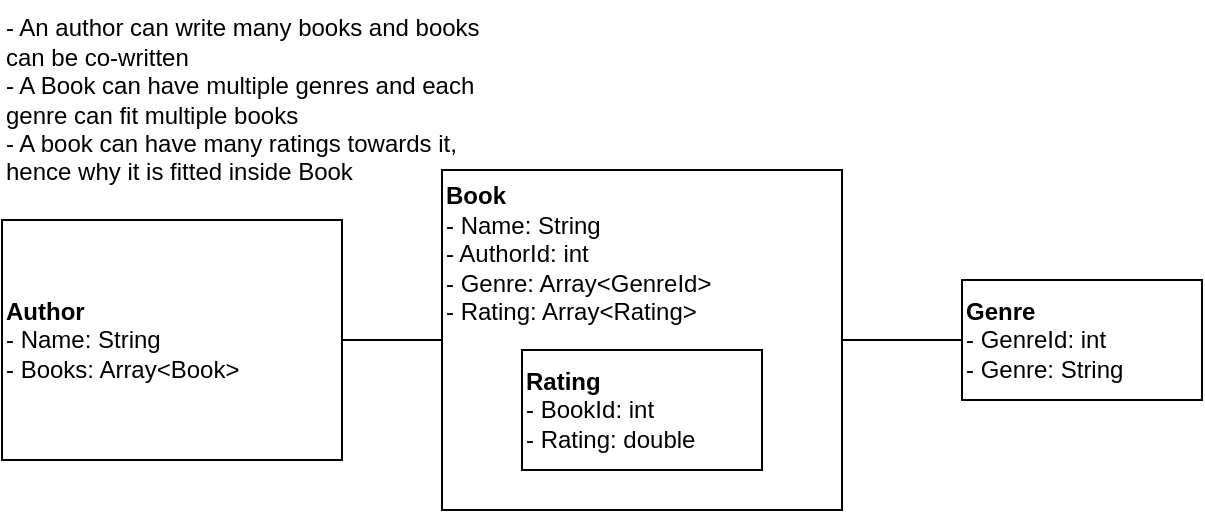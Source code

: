 <mxfile version="24.4.9" type="device">
  <diagram id="R2lEEEUBdFMjLlhIrx00" name="Page-1">
    <mxGraphModel dx="1034" dy="500" grid="1" gridSize="10" guides="1" tooltips="1" connect="1" arrows="1" fold="1" page="1" pageScale="1" pageWidth="850" pageHeight="1100" math="0" shadow="0" extFonts="Permanent Marker^https://fonts.googleapis.com/css?family=Permanent+Marker">
      <root>
        <mxCell id="0" />
        <mxCell id="1" parent="0" />
        <mxCell id="ObpMW67qm800cBrTZanl-14" value="&lt;b&gt;Author&lt;/b&gt;&lt;div&gt;- Name: String&lt;/div&gt;&lt;div&gt;- Books: Array&amp;lt;Book&amp;gt;&lt;/div&gt;" style="rounded=0;whiteSpace=wrap;html=1;align=left;" parent="1" vertex="1">
          <mxGeometry x="40" y="210" width="170" height="120" as="geometry" />
        </mxCell>
        <mxCell id="ObpMW67qm800cBrTZanl-17" value="&lt;b&gt;Book&lt;/b&gt;&lt;div&gt;- Name: String&lt;/div&gt;&lt;div&gt;- AuthorId: int&lt;/div&gt;&lt;div&gt;- Genre: Array&amp;lt;GenreId&amp;gt;&lt;/div&gt;&lt;div&gt;- Rating: Array&amp;lt;Rating&amp;gt;&lt;/div&gt;&lt;div&gt;&lt;br&gt;&lt;/div&gt;&lt;div&gt;&lt;br&gt;&lt;/div&gt;&lt;div&gt;&lt;br&gt;&lt;/div&gt;&lt;div&gt;&lt;br&gt;&lt;/div&gt;&lt;div&gt;&lt;br&gt;&lt;/div&gt;&lt;div&gt;&lt;br&gt;&lt;/div&gt;" style="rounded=0;whiteSpace=wrap;html=1;align=left;" parent="1" vertex="1">
          <mxGeometry x="260" y="185" width="200" height="170" as="geometry" />
        </mxCell>
        <mxCell id="ObpMW67qm800cBrTZanl-19" value="" style="endArrow=none;html=1;rounded=0;exitX=1;exitY=0.5;exitDx=0;exitDy=0;entryX=0;entryY=0.5;entryDx=0;entryDy=0;" parent="1" source="ObpMW67qm800cBrTZanl-14" target="ObpMW67qm800cBrTZanl-17" edge="1">
          <mxGeometry width="50" height="50" relative="1" as="geometry">
            <mxPoint x="260" y="390" as="sourcePoint" />
            <mxPoint x="310" y="340" as="targetPoint" />
          </mxGeometry>
        </mxCell>
        <mxCell id="ObpMW67qm800cBrTZanl-20" value="&lt;b&gt;Rating&lt;/b&gt;&lt;div&gt;- BookId: int&lt;/div&gt;&lt;div&gt;- Rating: double&lt;/div&gt;" style="rounded=0;whiteSpace=wrap;html=1;align=left;" parent="1" vertex="1">
          <mxGeometry x="300" y="275" width="120" height="60" as="geometry" />
        </mxCell>
        <mxCell id="ObpMW67qm800cBrTZanl-21" value="&lt;b&gt;Genre&lt;/b&gt;&lt;div&gt;- GenreId: int&lt;br&gt;&lt;div&gt;- Genre: String&lt;/div&gt;&lt;/div&gt;" style="rounded=0;whiteSpace=wrap;html=1;align=left;" parent="1" vertex="1">
          <mxGeometry x="520" y="240" width="120" height="60" as="geometry" />
        </mxCell>
        <mxCell id="ObpMW67qm800cBrTZanl-22" value="" style="endArrow=none;html=1;rounded=0;exitX=1;exitY=0.5;exitDx=0;exitDy=0;entryX=0;entryY=0.5;entryDx=0;entryDy=0;" parent="1" source="ObpMW67qm800cBrTZanl-17" target="ObpMW67qm800cBrTZanl-21" edge="1">
          <mxGeometry width="50" height="50" relative="1" as="geometry">
            <mxPoint x="400" y="240" as="sourcePoint" />
            <mxPoint x="450" y="190" as="targetPoint" />
          </mxGeometry>
        </mxCell>
        <mxCell id="ObpMW67qm800cBrTZanl-23" value="- An author can write many books and books can be co-written&lt;div&gt;- A Book can have multiple genres and each genre can fit multiple books&lt;/div&gt;&lt;div&gt;- A book can have many ratings towards it, hence why it is fitted inside Book&lt;/div&gt;" style="text;strokeColor=none;align=left;fillColor=none;html=1;verticalAlign=middle;whiteSpace=wrap;rounded=0;" parent="1" vertex="1">
          <mxGeometry x="40" y="100" width="250" height="100" as="geometry" />
        </mxCell>
      </root>
    </mxGraphModel>
  </diagram>
</mxfile>
